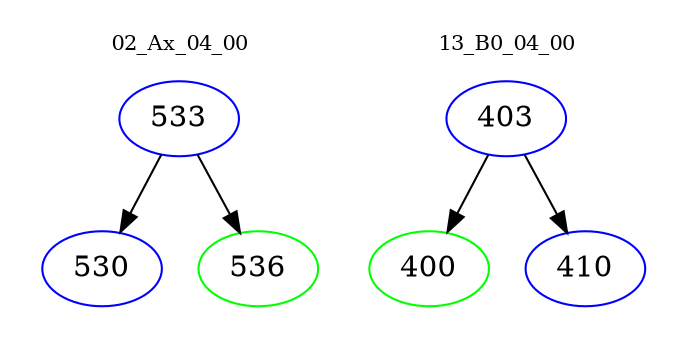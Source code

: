 digraph{
subgraph cluster_0 {
color = white
label = "02_Ax_04_00";
fontsize=10;
T0_533 [label="533", color="blue"]
T0_533 -> T0_530 [color="black"]
T0_530 [label="530", color="blue"]
T0_533 -> T0_536 [color="black"]
T0_536 [label="536", color="green"]
}
subgraph cluster_1 {
color = white
label = "13_B0_04_00";
fontsize=10;
T1_403 [label="403", color="blue"]
T1_403 -> T1_400 [color="black"]
T1_400 [label="400", color="green"]
T1_403 -> T1_410 [color="black"]
T1_410 [label="410", color="blue"]
}
}
